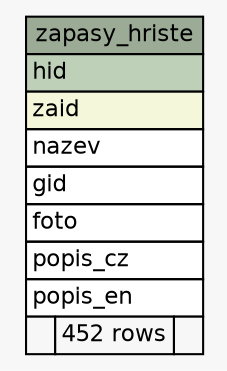 // dot 2.38.0 on Mac OS X 10.9.4
// SchemaSpy rev 590
digraph "zapasy_hriste" {
  graph [
    rankdir="RL"
    bgcolor="#f7f7f7"
    nodesep="0.18"
    ranksep="0.46"
    fontname="Helvetica"
    fontsize="11"
  ];
  node [
    fontname="Helvetica"
    fontsize="11"
    shape="plaintext"
  ];
  edge [
    arrowsize="0.8"
  ];
  "zapasy_hriste" [
    label=<
    <TABLE BORDER="0" CELLBORDER="1" CELLSPACING="0" BGCOLOR="#ffffff">
      <TR><TD COLSPAN="3" BGCOLOR="#9bab96" ALIGN="CENTER">zapasy_hriste</TD></TR>
      <TR><TD PORT="hid" COLSPAN="3" BGCOLOR="#bed1b8" ALIGN="LEFT">hid</TD></TR>
      <TR><TD PORT="zaid" COLSPAN="3" BGCOLOR="#f4f7da" ALIGN="LEFT">zaid</TD></TR>
      <TR><TD PORT="nazev" COLSPAN="3" ALIGN="LEFT">nazev</TD></TR>
      <TR><TD PORT="gid" COLSPAN="3" ALIGN="LEFT">gid</TD></TR>
      <TR><TD PORT="foto" COLSPAN="3" ALIGN="LEFT">foto</TD></TR>
      <TR><TD PORT="popis_cz" COLSPAN="3" ALIGN="LEFT">popis_cz</TD></TR>
      <TR><TD PORT="popis_en" COLSPAN="3" ALIGN="LEFT">popis_en</TD></TR>
      <TR><TD ALIGN="LEFT" BGCOLOR="#f7f7f7">  </TD><TD ALIGN="RIGHT" BGCOLOR="#f7f7f7">452 rows</TD><TD ALIGN="RIGHT" BGCOLOR="#f7f7f7">  </TD></TR>
    </TABLE>>
    URL="tables/zapasy_hriste.html"
    tooltip="zapasy_hriste"
  ];
}
